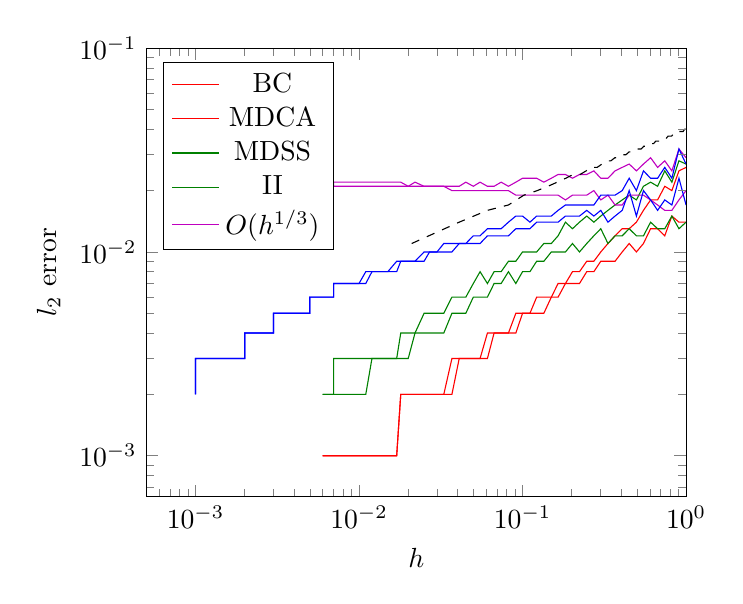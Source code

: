 % This file was created by matplotlib v0.1.0.
% Copyright (c) 2010--2014, Nico Schlömer <nico.schloemer@gmail.com>
% All rights reserved.
% 
% The lastest updates can be retrieved from
% 
% https://github.com/nschloe/matplotlib2tikz
% 
% where you can also submit bug reports and leavecomments.
% 
\begin{tikzpicture}

\definecolor{color0}{rgb}{0.75,0,0.75}

\begin{axis}[
xlabel={$h$},
ylabel={$l_2$ error},
xmin=0.0, xmax=1,
ymin=0.0, ymax=0.1,
xmode=log,
ymode=log,
axis on top,
legend entries={{BC},{MDCA},{MDSS},{II},{$O(h^{1/3})$}},
legend style={at={(0.03,0.97)}, anchor=north west}
]
\addplot [red, opacity=1]
coordinates {
(0.006,0.001)
(0.007,0.001)
(0.007,0.001)
(0.008,0.001)
(0.009,0.001)
(0.01,0.001)
(0.011,0.001)
(0.012,0.001)
(0.014,0.001)
(0.015,0.001)
(0.017,0.001)
(0.018,0.002)
(0.02,0.002)
(0.022,0.002)
(0.025,0.002)
(0.027,0.002)
(0.03,0.002)
(0.033,0.002)
(0.037,0.002)
(0.041,0.003)
(0.045,0.003)
(0.05,0.003)
(0.055,0.003)
(0.061,0.003)
(0.067,0.004)
(0.074,0.004)
(0.082,0.004)
(0.091,0.004)
(0.1,0.005)
(0.111,0.005)
(0.122,0.005)
(0.135,0.005)
(0.15,0.006)
(0.165,0.006)
(0.183,0.007)
(0.202,0.007)
(0.223,0.007)
(0.247,0.008)
(0.273,0.008)
(0.301,0.009)
(0.333,0.009)
(0.368,0.009)
(0.407,0.01)
(0.449,0.011)
(0.497,0.01)
(0.549,0.011)
(0.607,0.013)
(0.67,0.013)
(0.741,0.012)
(0.819,0.015)
(0.905,0.014)
(1.0,0.014)

};
\addplot [red, opacity=1]
coordinates {
(0.006,0.001)
(0.007,0.001)
(0.007,0.001)
(0.008,0.001)
(0.009,0.001)
(0.01,0.001)
(0.011,0.001)
(0.012,0.001)
(0.014,0.001)
(0.015,0.001)
(0.017,0.001)
(0.018,0.002)
(0.02,0.002)
(0.022,0.002)
(0.025,0.002)
(0.027,0.002)
(0.03,0.002)
(0.033,0.002)
(0.037,0.003)
(0.041,0.003)
(0.045,0.003)
(0.05,0.003)
(0.055,0.003)
(0.061,0.004)
(0.067,0.004)
(0.074,0.004)
(0.082,0.004)
(0.091,0.005)
(0.1,0.005)
(0.111,0.005)
(0.122,0.006)
(0.135,0.006)
(0.15,0.006)
(0.165,0.007)
(0.183,0.007)
(0.202,0.008)
(0.223,0.008)
(0.247,0.009)
(0.273,0.009)
(0.301,0.01)
(0.333,0.011)
(0.368,0.012)
(0.407,0.013)
(0.449,0.013)
(0.497,0.014)
(0.549,0.016)
(0.607,0.018)
(0.67,0.018)
(0.741,0.021)
(0.819,0.02)
(0.905,0.025)
(1.0,0.026)

};
\addplot [green!50.0!black, opacity=1]
coordinates {
(0.006,0.002)
(0.007,0.002)
(0.007,0.002)
(0.008,0.002)
(0.009,0.002)
(0.01,0.002)
(0.011,0.002)
(0.012,0.003)
(0.014,0.003)
(0.015,0.003)
(0.017,0.003)
(0.018,0.003)
(0.02,0.003)
(0.022,0.004)
(0.025,0.004)
(0.027,0.004)
(0.03,0.004)
(0.033,0.004)
(0.037,0.005)
(0.041,0.005)
(0.045,0.005)
(0.05,0.006)
(0.055,0.006)
(0.061,0.006)
(0.067,0.007)
(0.074,0.007)
(0.082,0.008)
(0.091,0.007)
(0.1,0.008)
(0.111,0.008)
(0.122,0.009)
(0.135,0.009)
(0.15,0.01)
(0.165,0.01)
(0.183,0.01)
(0.202,0.011)
(0.223,0.01)
(0.247,0.011)
(0.273,0.012)
(0.301,0.013)
(0.333,0.011)
(0.368,0.012)
(0.407,0.012)
(0.449,0.013)
(0.497,0.012)
(0.549,0.012)
(0.607,0.014)
(0.67,0.013)
(0.741,0.013)
(0.819,0.015)
(0.905,0.013)
(1.0,0.014)

};
\addplot [green!50.0!black, opacity=1]
coordinates {
(0.006,0.002)
(0.007,0.002)
(0.007,0.003)
(0.008,0.003)
(0.009,0.003)
(0.01,0.003)
(0.011,0.003)
(0.012,0.003)
(0.014,0.003)
(0.015,0.003)
(0.017,0.003)
(0.018,0.004)
(0.02,0.004)
(0.022,0.004)
(0.025,0.005)
(0.027,0.005)
(0.03,0.005)
(0.033,0.005)
(0.037,0.006)
(0.041,0.006)
(0.045,0.006)
(0.05,0.007)
(0.055,0.008)
(0.061,0.007)
(0.067,0.008)
(0.074,0.008)
(0.082,0.009)
(0.091,0.009)
(0.1,0.01)
(0.111,0.01)
(0.122,0.01)
(0.135,0.011)
(0.15,0.011)
(0.165,0.012)
(0.183,0.014)
(0.202,0.013)
(0.223,0.014)
(0.247,0.015)
(0.273,0.014)
(0.301,0.015)
(0.333,0.016)
(0.368,0.017)
(0.407,0.018)
(0.449,0.019)
(0.497,0.018)
(0.549,0.021)
(0.607,0.022)
(0.67,0.021)
(0.741,0.025)
(0.819,0.022)
(0.905,0.028)
(1.0,0.027)

};
\addplot [color0, opacity=1]
coordinates {
(0.006,0.022)
(0.007,0.022)
(0.007,0.021)
(0.008,0.021)
(0.009,0.021)
(0.01,0.021)
(0.011,0.021)
(0.012,0.021)
(0.014,0.021)
(0.015,0.021)
(0.017,0.021)
(0.018,0.021)
(0.02,0.021)
(0.022,0.021)
(0.025,0.021)
(0.027,0.021)
(0.03,0.021)
(0.033,0.021)
(0.037,0.02)
(0.041,0.02)
(0.045,0.02)
(0.05,0.02)
(0.055,0.02)
(0.061,0.02)
(0.067,0.02)
(0.074,0.02)
(0.082,0.02)
(0.091,0.019)
(0.1,0.019)
(0.111,0.019)
(0.122,0.019)
(0.135,0.019)
(0.15,0.019)
(0.165,0.019)
(0.183,0.018)
(0.202,0.019)
(0.223,0.019)
(0.247,0.019)
(0.273,0.02)
(0.301,0.018)
(0.333,0.019)
(0.368,0.017)
(0.407,0.017)
(0.449,0.019)
(0.497,0.019)
(0.549,0.019)
(0.607,0.018)
(0.67,0.017)
(0.741,0.016)
(0.819,0.016)
(0.905,0.018)
(1.0,0.02)

};
\addplot [color0, opacity=1]
coordinates {
(0.006,0.022)
(0.007,0.022)
(0.007,0.022)
(0.008,0.022)
(0.009,0.022)
(0.01,0.022)
(0.011,0.022)
(0.012,0.022)
(0.014,0.022)
(0.015,0.022)
(0.017,0.022)
(0.018,0.022)
(0.02,0.021)
(0.022,0.022)
(0.025,0.021)
(0.027,0.021)
(0.03,0.021)
(0.033,0.021)
(0.037,0.021)
(0.041,0.021)
(0.045,0.022)
(0.05,0.021)
(0.055,0.022)
(0.061,0.021)
(0.067,0.021)
(0.074,0.022)
(0.082,0.021)
(0.091,0.022)
(0.1,0.023)
(0.111,0.023)
(0.122,0.023)
(0.135,0.022)
(0.15,0.023)
(0.165,0.024)
(0.183,0.024)
(0.202,0.023)
(0.223,0.024)
(0.247,0.024)
(0.273,0.025)
(0.301,0.023)
(0.333,0.023)
(0.368,0.025)
(0.407,0.026)
(0.449,0.027)
(0.497,0.025)
(0.549,0.027)
(0.607,0.029)
(0.67,0.026)
(0.741,0.028)
(0.819,0.025)
(0.905,0.032)
(1.0,0.029)

};
\addplot [blue, opacity=1]
coordinates {
(0.0,0.001)
(0.0,0.001)
(0.0,0.001)
(0.0,0.001)
(0.0,0.001)
(0.0,0.002)
(0.0,0.002)
(0.0,0.002)
(0.0,0.002)
(0.0,0.002)
(0.001,0.002)
(0.001,0.002)
(0.001,0.002)
(0.001,0.002)
(0.001,0.002)
(0.001,0.003)
(0.001,0.003)
(0.001,0.003)
(0.001,0.003)
(0.001,0.003)
(0.001,0.003)
(0.002,0.003)
(0.002,0.004)
(0.002,0.004)
(0.002,0.004)
(0.002,0.004)
(0.002,0.004)
(0.003,0.004)
(0.003,0.005)
(0.003,0.005)
(0.004,0.005)
(0.004,0.005)
(0.005,0.005)
(0.005,0.006)
(0.006,0.006)
(0.006,0.006)
(0.007,0.006)
(0.007,0.007)
(0.008,0.007)
(0.009,0.007)
(0.01,0.007)
(0.011,0.007)
(0.012,0.008)
(0.014,0.008)
(0.015,0.008)
(0.017,0.008)
(0.018,0.009)
(0.02,0.009)
(0.022,0.009)
(0.025,0.009)
(0.027,0.01)
(0.03,0.01)
(0.033,0.01)
(0.037,0.01)
(0.041,0.011)
(0.045,0.011)
(0.05,0.011)
(0.055,0.011)
(0.061,0.012)
(0.067,0.012)
(0.074,0.012)
(0.082,0.012)
(0.091,0.013)
(0.1,0.013)
(0.111,0.013)
(0.122,0.014)
(0.135,0.014)
(0.15,0.014)
(0.165,0.014)
(0.183,0.015)
(0.202,0.015)
(0.223,0.015)
(0.247,0.016)
(0.273,0.015)
(0.301,0.016)
(0.333,0.014)
(0.368,0.015)
(0.407,0.016)
(0.449,0.02)
(0.497,0.015)
(0.549,0.02)
(0.607,0.018)
(0.67,0.016)
(0.741,0.018)
(0.819,0.017)
(0.905,0.023)
(1.0,0.017)

};
\addplot [blue, opacity=1]
coordinates {
(0.0,0.001)
(0.0,0.001)
(0.0,0.001)
(0.0,0.001)
(0.0,0.001)
(0.0,0.002)
(0.0,0.002)
(0.0,0.002)
(0.0,0.002)
(0.0,0.002)
(0.001,0.002)
(0.001,0.002)
(0.001,0.002)
(0.001,0.002)
(0.001,0.002)
(0.001,0.003)
(0.001,0.003)
(0.001,0.003)
(0.001,0.003)
(0.001,0.003)
(0.001,0.003)
(0.002,0.003)
(0.002,0.004)
(0.002,0.004)
(0.002,0.004)
(0.002,0.004)
(0.002,0.004)
(0.003,0.004)
(0.003,0.005)
(0.003,0.005)
(0.004,0.005)
(0.004,0.005)
(0.005,0.005)
(0.005,0.006)
(0.006,0.006)
(0.006,0.006)
(0.007,0.006)
(0.007,0.007)
(0.008,0.007)
(0.009,0.007)
(0.01,0.007)
(0.011,0.008)
(0.012,0.008)
(0.014,0.008)
(0.015,0.008)
(0.017,0.009)
(0.018,0.009)
(0.02,0.009)
(0.022,0.009)
(0.025,0.01)
(0.027,0.01)
(0.03,0.01)
(0.033,0.011)
(0.037,0.011)
(0.041,0.011)
(0.045,0.011)
(0.05,0.012)
(0.055,0.012)
(0.061,0.013)
(0.067,0.013)
(0.074,0.013)
(0.082,0.014)
(0.091,0.015)
(0.1,0.015)
(0.111,0.014)
(0.122,0.015)
(0.135,0.015)
(0.15,0.015)
(0.165,0.016)
(0.183,0.017)
(0.202,0.017)
(0.223,0.017)
(0.247,0.017)
(0.273,0.017)
(0.301,0.019)
(0.333,0.019)
(0.368,0.019)
(0.407,0.02)
(0.449,0.023)
(0.497,0.02)
(0.549,0.025)
(0.607,0.023)
(0.67,0.023)
(0.741,0.026)
(0.819,0.023)
(0.905,0.032)
(1.0,0.027)

};
\addplot [black, dashed]
coordinates {
(0.0,0.002)
(0.021,0.011)
(0.041,0.014)
(0.061,0.016)
(0.082,0.017)
(0.102,0.019)
(0.123,0.02)
(0.143,0.021)
(0.163,0.022)
(0.184,0.023)
(0.204,0.024)
(0.225,0.024)
(0.245,0.025)
(0.265,0.026)
(0.286,0.026)
(0.306,0.027)
(0.327,0.028)
(0.347,0.028)
(0.367,0.029)
(0.388,0.029)
(0.408,0.03)
(0.429,0.03)
(0.449,0.031)
(0.469,0.031)
(0.49,0.032)
(0.51,0.032)
(0.531,0.032)
(0.551,0.033)
(0.571,0.033)
(0.592,0.034)
(0.612,0.034)
(0.633,0.034)
(0.653,0.035)
(0.674,0.035)
(0.694,0.035)
(0.714,0.036)
(0.735,0.036)
(0.755,0.036)
(0.776,0.037)
(0.796,0.037)
(0.816,0.037)
(0.837,0.038)
(0.857,0.038)
(0.878,0.038)
(0.898,0.039)
(0.918,0.039)
(0.939,0.039)
(0.959,0.039)
(0.98,0.04)
(1.0,0.04)

};
\path [draw=black, fill opacity=0] (axis cs:13,0.1)--(axis cs:13,0.1);

\path [draw=black, fill opacity=0] (axis cs:1.0,13)--(axis cs:1.0,13);

\path [draw=black, fill opacity=0] (axis cs:13,0.0)--(axis cs:13,0.0);

\path [draw=black, fill opacity=0] (axis cs:0.0,13)--(axis cs:0.0,13);

\end{axis}

\end{tikzpicture}